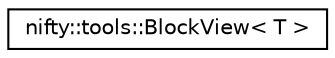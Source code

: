 digraph "Graphical Class Hierarchy"
{
  edge [fontname="Helvetica",fontsize="10",labelfontname="Helvetica",labelfontsize="10"];
  node [fontname="Helvetica",fontsize="10",shape=record];
  rankdir="LR";
  Node1 [label="nifty::tools::BlockView\< T \>",height=0.2,width=0.4,color="black", fillcolor="white", style="filled",URL="$classnifty_1_1tools_1_1BlockView.html"];
}
